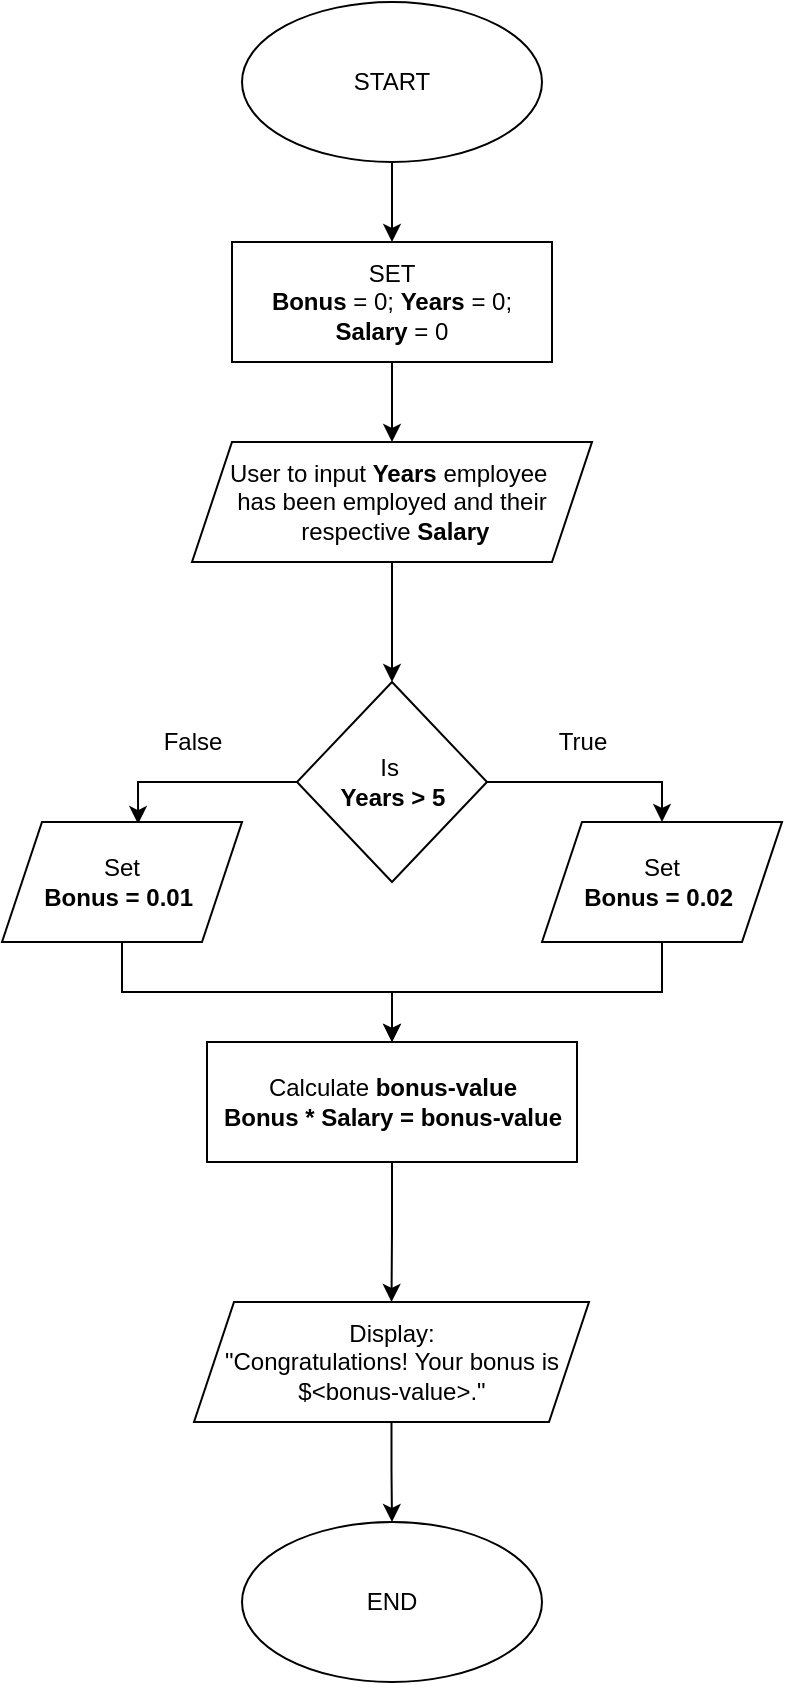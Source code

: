 <mxfile version="14.7.6" type="device"><diagram id="2FbOAX0iEXjVA07ksgAi" name="Page-1"><mxGraphModel dx="1662" dy="772" grid="1" gridSize="10" guides="1" tooltips="1" connect="1" arrows="1" fold="1" page="1" pageScale="1" pageWidth="850" pageHeight="1100" math="0" shadow="0"><root><mxCell id="0"/><mxCell id="1" parent="0"/><mxCell id="jP-m3PN_wQ6-hDDkZrRr-10" style="edgeStyle=orthogonalEdgeStyle;rounded=0;orthogonalLoop=1;jettySize=auto;html=1;entryX=0.5;entryY=0;entryDx=0;entryDy=0;" parent="1" source="jP-m3PN_wQ6-hDDkZrRr-2" target="jP-m3PN_wQ6-hDDkZrRr-4" edge="1"><mxGeometry relative="1" as="geometry"/></mxCell><mxCell id="jP-m3PN_wQ6-hDDkZrRr-2" value="&lt;div&gt;&lt;span&gt;User to input &lt;/span&gt;&lt;b&gt;Years&lt;/b&gt;&lt;span&gt;&amp;nbsp;employee&amp;nbsp;&lt;/span&gt;&lt;/div&gt;&lt;div&gt;&lt;span&gt;has&amp;nbsp;&lt;/span&gt;&lt;span&gt;been employed and their&lt;/span&gt;&lt;/div&gt;&lt;div&gt;&lt;span&gt;&amp;nbsp;respective &lt;/span&gt;&lt;b&gt;Salary&lt;/b&gt;&lt;/div&gt;" style="shape=parallelogram;perimeter=parallelogramPerimeter;whiteSpace=wrap;html=1;fixedSize=1;align=center;" parent="1" vertex="1"><mxGeometry x="365" y="250" width="200" height="60" as="geometry"/></mxCell><mxCell id="jP-m3PN_wQ6-hDDkZrRr-8" style="edgeStyle=orthogonalEdgeStyle;rounded=0;orthogonalLoop=1;jettySize=auto;html=1;entryX=0.5;entryY=0;entryDx=0;entryDy=0;" parent="1" source="jP-m3PN_wQ6-hDDkZrRr-3" target="jP-m3PN_wQ6-hDDkZrRr-2" edge="1"><mxGeometry relative="1" as="geometry"><mxPoint x="450" y="330" as="targetPoint"/></mxGeometry></mxCell><mxCell id="jP-m3PN_wQ6-hDDkZrRr-3" value="SET&lt;br&gt;&lt;b&gt;Bonus&lt;/b&gt; = 0; &lt;b&gt;Years &lt;/b&gt;= 0; &lt;b&gt;Salary&lt;/b&gt; = 0" style="rounded=0;whiteSpace=wrap;html=1;" parent="1" vertex="1"><mxGeometry x="385" y="150" width="160" height="60" as="geometry"/></mxCell><mxCell id="jP-m3PN_wQ6-hDDkZrRr-11" style="edgeStyle=orthogonalEdgeStyle;rounded=0;orthogonalLoop=1;jettySize=auto;html=1;entryX=0.5;entryY=0;entryDx=0;entryDy=0;" parent="1" source="jP-m3PN_wQ6-hDDkZrRr-4" target="jP-m3PN_wQ6-hDDkZrRr-16" edge="1"><mxGeometry relative="1" as="geometry"><mxPoint x="620" y="420" as="targetPoint"/></mxGeometry></mxCell><mxCell id="jP-m3PN_wQ6-hDDkZrRr-12" style="edgeStyle=orthogonalEdgeStyle;rounded=0;orthogonalLoop=1;jettySize=auto;html=1;entryX=0.567;entryY=0.017;entryDx=0;entryDy=0;entryPerimeter=0;" parent="1" source="jP-m3PN_wQ6-hDDkZrRr-4" target="jP-m3PN_wQ6-hDDkZrRr-15" edge="1"><mxGeometry relative="1" as="geometry"><mxPoint x="280" y="420" as="targetPoint"/></mxGeometry></mxCell><mxCell id="jP-m3PN_wQ6-hDDkZrRr-4" value="Is&amp;nbsp;&lt;br&gt;&lt;b&gt;Years &amp;gt; 5&lt;/b&gt;" style="rhombus;whiteSpace=wrap;html=1;" parent="1" vertex="1"><mxGeometry x="417.5" y="370" width="95" height="100" as="geometry"/></mxCell><mxCell id="jP-m3PN_wQ6-hDDkZrRr-7" style="edgeStyle=orthogonalEdgeStyle;rounded=0;orthogonalLoop=1;jettySize=auto;html=1;entryX=0.5;entryY=0;entryDx=0;entryDy=0;" parent="1" source="jP-m3PN_wQ6-hDDkZrRr-6" target="jP-m3PN_wQ6-hDDkZrRr-3" edge="1"><mxGeometry relative="1" as="geometry"/></mxCell><mxCell id="jP-m3PN_wQ6-hDDkZrRr-6" value="START" style="ellipse;whiteSpace=wrap;html=1;" parent="1" vertex="1"><mxGeometry x="390" y="30" width="150" height="80" as="geometry"/></mxCell><mxCell id="jP-m3PN_wQ6-hDDkZrRr-13" value="False" style="text;html=1;align=center;verticalAlign=middle;resizable=0;points=[];autosize=1;strokeColor=none;" parent="1" vertex="1"><mxGeometry x="345" y="390" width="40" height="20" as="geometry"/></mxCell><mxCell id="jP-m3PN_wQ6-hDDkZrRr-14" value="True" style="text;html=1;align=center;verticalAlign=middle;resizable=0;points=[];autosize=1;strokeColor=none;" parent="1" vertex="1"><mxGeometry x="540" y="390" width="40" height="20" as="geometry"/></mxCell><mxCell id="jP-m3PN_wQ6-hDDkZrRr-18" style="edgeStyle=orthogonalEdgeStyle;rounded=0;orthogonalLoop=1;jettySize=auto;html=1;" parent="1" source="jP-m3PN_wQ6-hDDkZrRr-15" target="jP-m3PN_wQ6-hDDkZrRr-17" edge="1"><mxGeometry relative="1" as="geometry"/></mxCell><mxCell id="jP-m3PN_wQ6-hDDkZrRr-15" value="Set &lt;br&gt;&lt;b&gt;Bonus = 0.01&amp;nbsp;&lt;/b&gt;" style="shape=parallelogram;perimeter=parallelogramPerimeter;whiteSpace=wrap;html=1;fixedSize=1;" parent="1" vertex="1"><mxGeometry x="270" y="440" width="120" height="60" as="geometry"/></mxCell><mxCell id="jP-m3PN_wQ6-hDDkZrRr-19" style="edgeStyle=orthogonalEdgeStyle;rounded=0;orthogonalLoop=1;jettySize=auto;html=1;entryX=0.5;entryY=0;entryDx=0;entryDy=0;" parent="1" source="jP-m3PN_wQ6-hDDkZrRr-16" target="jP-m3PN_wQ6-hDDkZrRr-17" edge="1"><mxGeometry relative="1" as="geometry"/></mxCell><mxCell id="jP-m3PN_wQ6-hDDkZrRr-16" value="Set &lt;br&gt;&lt;b&gt;Bonus = 0.02&amp;nbsp;&lt;/b&gt;" style="shape=parallelogram;perimeter=parallelogramPerimeter;whiteSpace=wrap;html=1;fixedSize=1;" parent="1" vertex="1"><mxGeometry x="540" y="440" width="120" height="60" as="geometry"/></mxCell><mxCell id="jP-m3PN_wQ6-hDDkZrRr-21" style="edgeStyle=orthogonalEdgeStyle;rounded=0;orthogonalLoop=1;jettySize=auto;html=1;" parent="1" source="jP-m3PN_wQ6-hDDkZrRr-17" target="jP-m3PN_wQ6-hDDkZrRr-20" edge="1"><mxGeometry relative="1" as="geometry"/></mxCell><mxCell id="jP-m3PN_wQ6-hDDkZrRr-17" value="Calculate &lt;b&gt;bonus-value&lt;/b&gt;&lt;br&gt;&lt;b&gt;Bonus * Salary = bonus-value&lt;/b&gt;" style="rounded=0;whiteSpace=wrap;html=1;" parent="1" vertex="1"><mxGeometry x="372.5" y="550" width="185" height="60" as="geometry"/></mxCell><mxCell id="akGhmifPzGKkIzQSnlCQ-2" style="edgeStyle=orthogonalEdgeStyle;rounded=0;orthogonalLoop=1;jettySize=auto;html=1;entryX=0.5;entryY=0;entryDx=0;entryDy=0;" edge="1" parent="1" source="jP-m3PN_wQ6-hDDkZrRr-20" target="akGhmifPzGKkIzQSnlCQ-1"><mxGeometry relative="1" as="geometry"/></mxCell><mxCell id="jP-m3PN_wQ6-hDDkZrRr-20" value="Display:&lt;br&gt;&quot;Congratulations! Your bonus is $&amp;lt;bonus-value&amp;gt;.&quot;" style="shape=parallelogram;perimeter=parallelogramPerimeter;whiteSpace=wrap;html=1;fixedSize=1;" parent="1" vertex="1"><mxGeometry x="366" y="680" width="197.5" height="60" as="geometry"/></mxCell><mxCell id="akGhmifPzGKkIzQSnlCQ-1" value="END" style="ellipse;whiteSpace=wrap;html=1;" vertex="1" parent="1"><mxGeometry x="390" y="790" width="150" height="80" as="geometry"/></mxCell></root></mxGraphModel></diagram></mxfile>